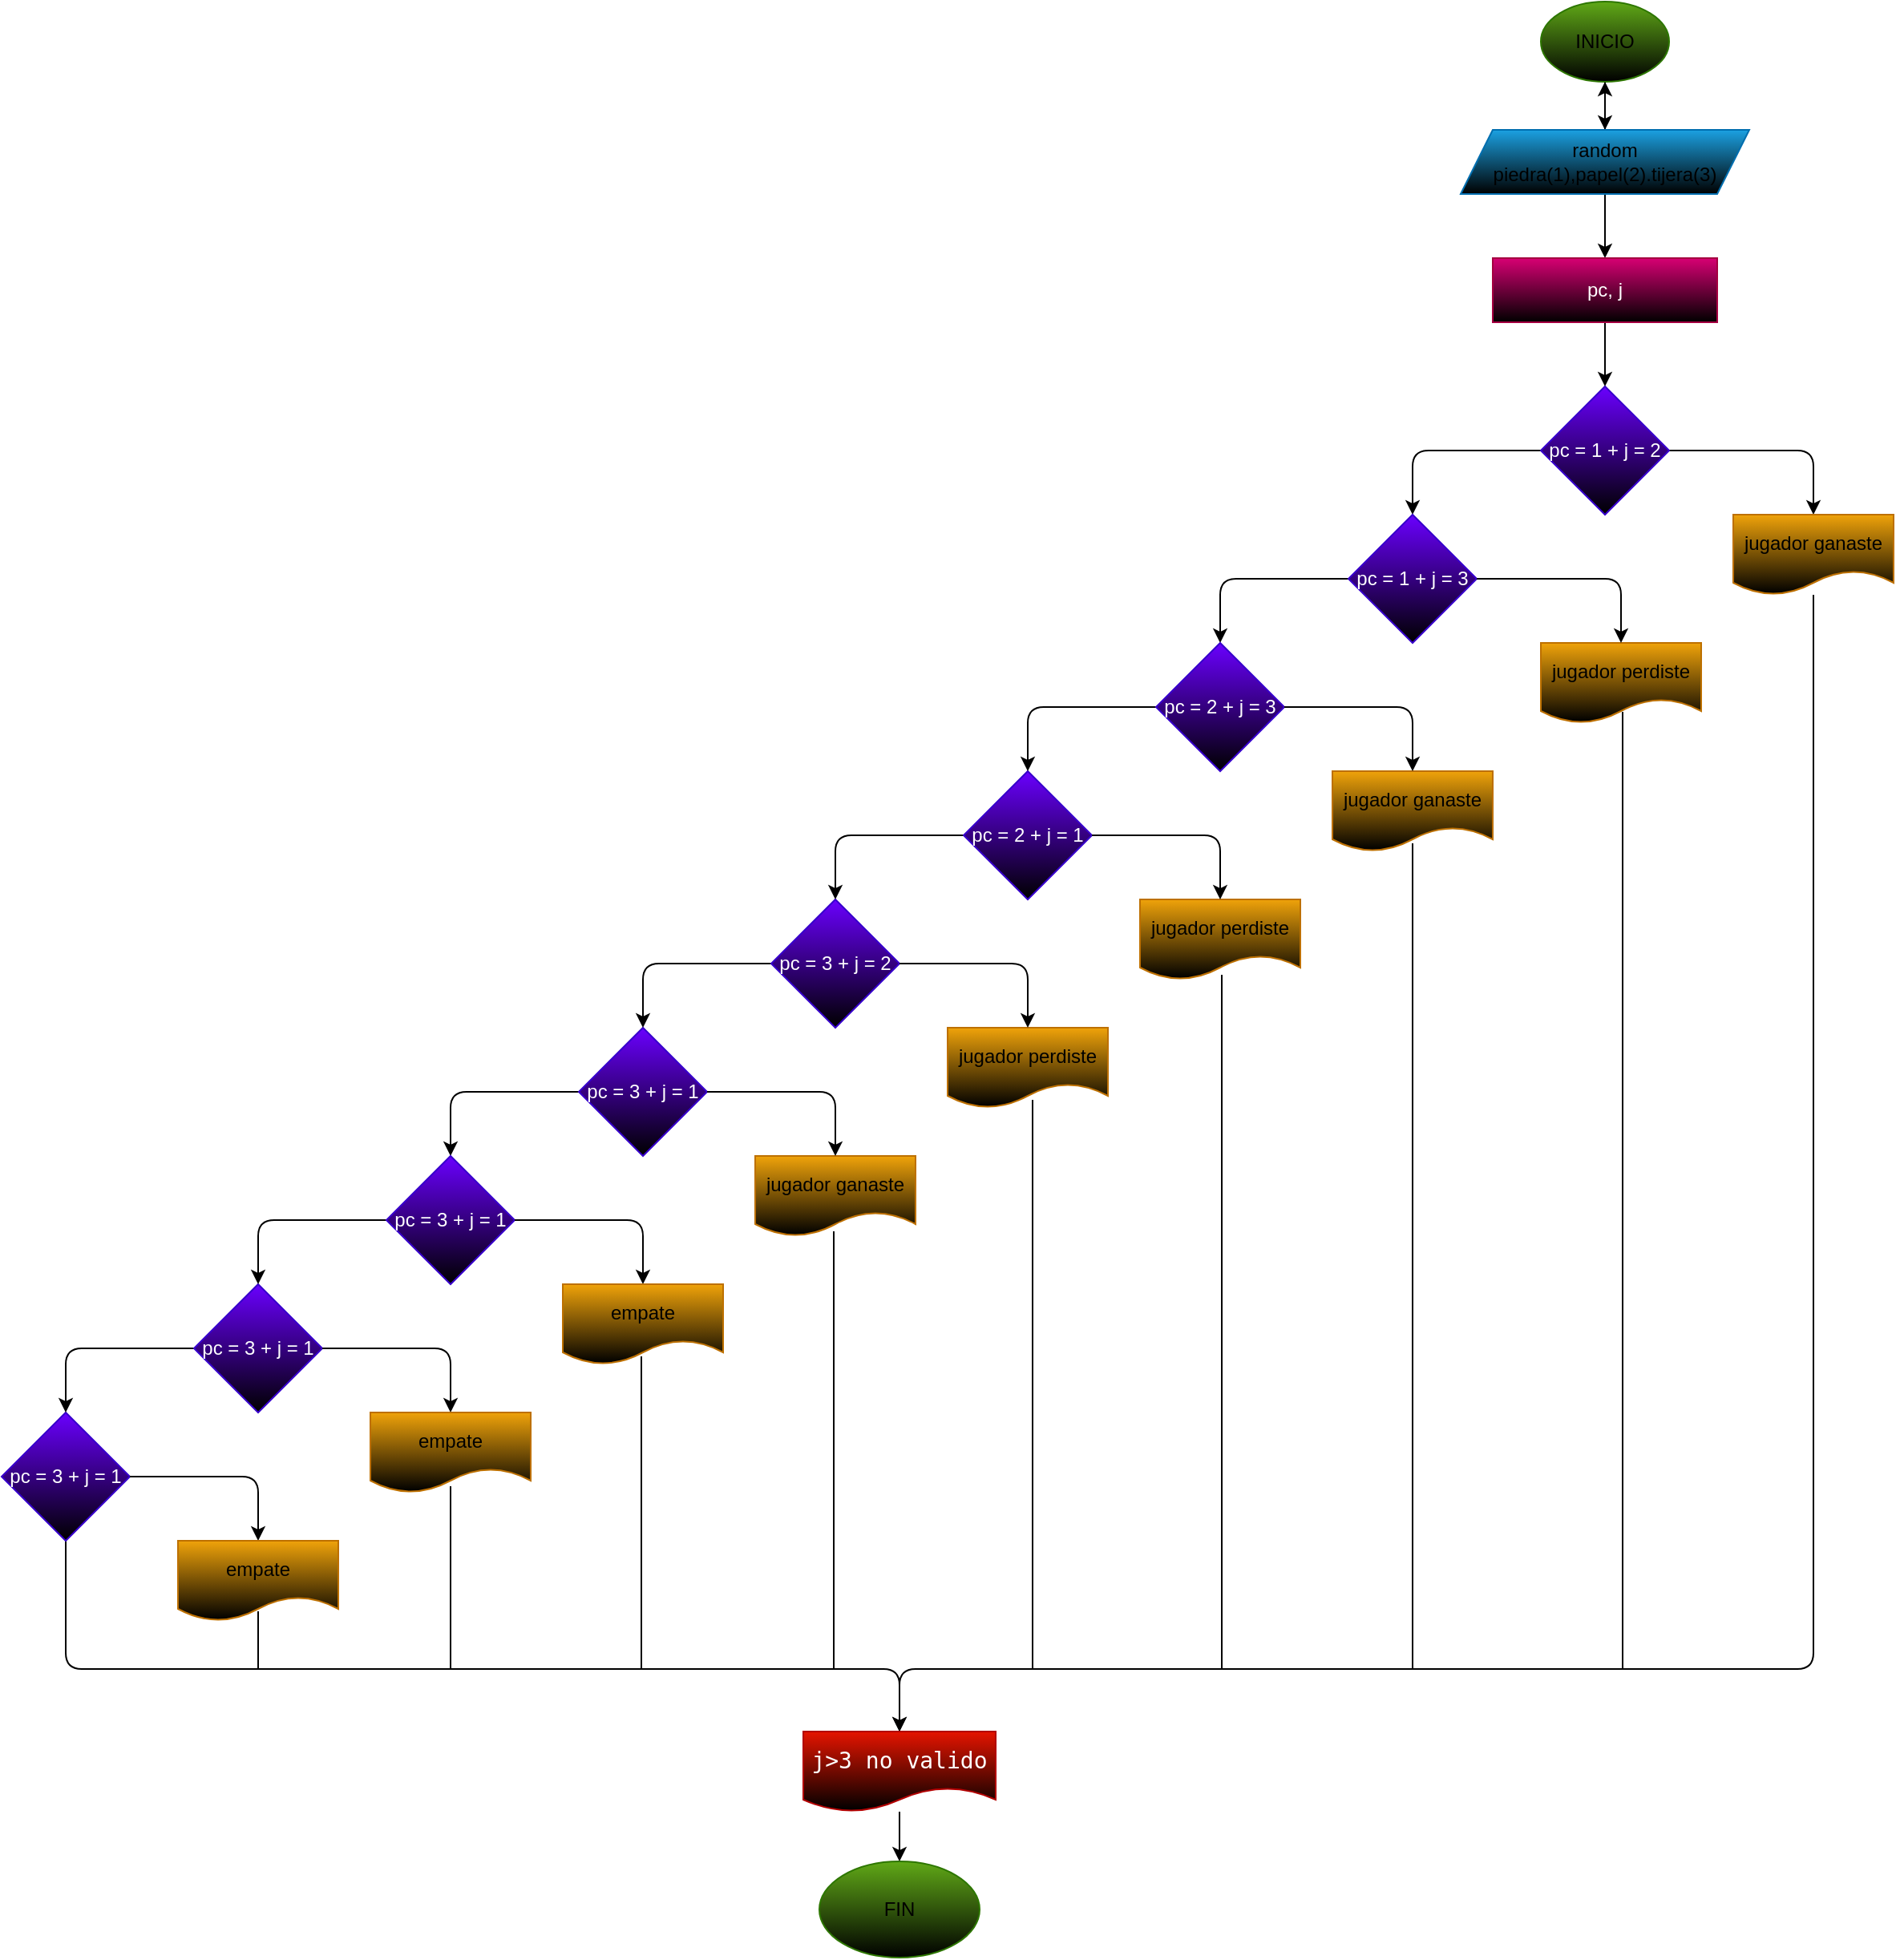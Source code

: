 <mxfile>
    <diagram id="rECtitsuCLneAVxaIdUE" name="Página-1">
        <mxGraphModel dx="1606" dy="484" grid="1" gridSize="10" guides="1" tooltips="1" connect="1" arrows="1" fold="1" page="1" pageScale="1" pageWidth="827" pageHeight="1169" math="0" shadow="0">
            <root>
                <mxCell id="0"/>
                <mxCell id="1" parent="0"/>
                <mxCell id="4" style="edgeStyle=none;html=1;" edge="1" parent="1" source="2" target="5">
                    <mxGeometry relative="1" as="geometry">
                        <mxPoint x="320" y="120" as="targetPoint"/>
                    </mxGeometry>
                </mxCell>
                <mxCell id="2" value="&lt;font color=&quot;#000000&quot;&gt;INICIO&lt;/font&gt;" style="ellipse;whiteSpace=wrap;html=1;fillColor=#60a917;fontColor=#ffffff;strokeColor=#2D7600;gradientColor=default;" vertex="1" parent="1">
                    <mxGeometry x="280" y="40" width="80" height="50" as="geometry"/>
                </mxCell>
                <mxCell id="19" style="edgeStyle=none;html=1;" edge="1" parent="1" source="5" target="20">
                    <mxGeometry relative="1" as="geometry">
                        <mxPoint x="320" y="200" as="targetPoint"/>
                    </mxGeometry>
                </mxCell>
                <mxCell id="64" value="" style="edgeStyle=none;html=1;" edge="1" parent="1" source="5" target="2">
                    <mxGeometry relative="1" as="geometry"/>
                </mxCell>
                <mxCell id="5" value="&lt;font color=&quot;#000000&quot;&gt;random piedra(1),papel(2).tijera(3)&lt;/font&gt;" style="shape=parallelogram;perimeter=parallelogramPerimeter;whiteSpace=wrap;html=1;fixedSize=1;fillColor=#1ba1e2;fontColor=#ffffff;strokeColor=#006EAF;gradientColor=default;" vertex="1" parent="1">
                    <mxGeometry x="230" y="120" width="180" height="40" as="geometry"/>
                </mxCell>
                <mxCell id="14" style="edgeStyle=none;html=1;entryX=0.5;entryY=0;entryDx=0;entryDy=0;" edge="1" parent="1" source="7" target="9">
                    <mxGeometry relative="1" as="geometry">
                        <Array as="points">
                            <mxPoint x="200" y="320"/>
                        </Array>
                    </mxGeometry>
                </mxCell>
                <mxCell id="34" style="edgeStyle=none;html=1;entryX=0.5;entryY=0;entryDx=0;entryDy=0;" edge="1" parent="1" source="7" target="25">
                    <mxGeometry relative="1" as="geometry">
                        <Array as="points">
                            <mxPoint x="450" y="320"/>
                        </Array>
                    </mxGeometry>
                </mxCell>
                <mxCell id="7" value="pc = 1 + j = 2" style="rhombus;whiteSpace=wrap;html=1;fillColor=#6a00ff;fontColor=#ffffff;strokeColor=#3700CC;gradientColor=default;" vertex="1" parent="1">
                    <mxGeometry x="280" y="280" width="80" height="80" as="geometry"/>
                </mxCell>
                <mxCell id="15" style="edgeStyle=none;html=1;entryX=0.5;entryY=0;entryDx=0;entryDy=0;" edge="1" parent="1" source="9" target="13">
                    <mxGeometry relative="1" as="geometry">
                        <Array as="points">
                            <mxPoint x="80" y="400"/>
                        </Array>
                    </mxGeometry>
                </mxCell>
                <mxCell id="9" value="pc = 1 + j = 3" style="rhombus;whiteSpace=wrap;html=1;fillColor=#6a00ff;fontColor=#ffffff;strokeColor=#3700CC;gradientColor=default;" vertex="1" parent="1">
                    <mxGeometry x="160" y="360" width="80" height="80" as="geometry"/>
                </mxCell>
                <mxCell id="43" style="edgeStyle=none;html=1;entryX=0.5;entryY=0;entryDx=0;entryDy=0;" edge="1" parent="1" source="10" target="42">
                    <mxGeometry relative="1" as="geometry">
                        <Array as="points">
                            <mxPoint x="-400" y="720"/>
                        </Array>
                    </mxGeometry>
                </mxCell>
                <mxCell id="10" value="pc = 3 + j = 1" style="rhombus;whiteSpace=wrap;html=1;fillColor=#6a00ff;fontColor=#ffffff;strokeColor=#3700CC;gradientColor=default;" vertex="1" parent="1">
                    <mxGeometry x="-320" y="680" width="80" height="80" as="geometry"/>
                </mxCell>
                <mxCell id="18" style="edgeStyle=none;html=1;entryX=0.5;entryY=0;entryDx=0;entryDy=0;" edge="1" parent="1" source="11" target="10">
                    <mxGeometry relative="1" as="geometry">
                        <Array as="points">
                            <mxPoint x="-280" y="640"/>
                        </Array>
                    </mxGeometry>
                </mxCell>
                <mxCell id="11" value="pc = 3 + j = 2" style="rhombus;whiteSpace=wrap;html=1;fillColor=#6a00ff;fontColor=#ffffff;strokeColor=#3700CC;gradientColor=default;" vertex="1" parent="1">
                    <mxGeometry x="-200" y="600" width="80" height="80" as="geometry"/>
                </mxCell>
                <mxCell id="17" style="edgeStyle=none;html=1;entryX=0.5;entryY=0;entryDx=0;entryDy=0;" edge="1" parent="1" source="12" target="11">
                    <mxGeometry relative="1" as="geometry">
                        <Array as="points">
                            <mxPoint x="-160" y="560"/>
                        </Array>
                    </mxGeometry>
                </mxCell>
                <mxCell id="12" value="pc = 2 + j = 1" style="rhombus;whiteSpace=wrap;html=1;fillColor=#6a00ff;fontColor=#ffffff;strokeColor=#3700CC;gradientColor=default;" vertex="1" parent="1">
                    <mxGeometry x="-80" y="520" width="80" height="80" as="geometry"/>
                </mxCell>
                <mxCell id="16" style="edgeStyle=none;html=1;entryX=0.5;entryY=0;entryDx=0;entryDy=0;" edge="1" parent="1" source="13" target="12">
                    <mxGeometry relative="1" as="geometry">
                        <Array as="points">
                            <mxPoint x="-40" y="480"/>
                        </Array>
                    </mxGeometry>
                </mxCell>
                <mxCell id="13" value="pc = 2 + j = 3" style="rhombus;whiteSpace=wrap;html=1;fillColor=#6a00ff;fontColor=#ffffff;strokeColor=#3700CC;gradientColor=default;" vertex="1" parent="1">
                    <mxGeometry x="40" y="440" width="80" height="80" as="geometry"/>
                </mxCell>
                <mxCell id="22" style="edgeStyle=none;html=1;entryX=0.5;entryY=0;entryDx=0;entryDy=0;" edge="1" parent="1" source="20" target="7">
                    <mxGeometry relative="1" as="geometry"/>
                </mxCell>
                <mxCell id="20" value="pc, j" style="rounded=0;whiteSpace=wrap;html=1;fillColor=#d80073;fontColor=#ffffff;strokeColor=#A50040;gradientColor=default;" vertex="1" parent="1">
                    <mxGeometry x="250" y="200" width="140" height="40" as="geometry"/>
                </mxCell>
                <mxCell id="55" style="edgeStyle=none;html=1;entryX=0.5;entryY=0;entryDx=0;entryDy=0;" edge="1" parent="1" source="25" target="52">
                    <mxGeometry relative="1" as="geometry">
                        <Array as="points">
                            <mxPoint x="450" y="1080"/>
                            <mxPoint x="-120" y="1080"/>
                        </Array>
                    </mxGeometry>
                </mxCell>
                <mxCell id="25" value="jugador ganaste" style="shape=document;whiteSpace=wrap;html=1;boundedLbl=1;fillColor=#f0a30a;fontColor=#000000;strokeColor=#BD7000;gradientColor=default;" vertex="1" parent="1">
                    <mxGeometry x="400" y="360" width="100" height="50" as="geometry"/>
                </mxCell>
                <mxCell id="26" value="jugador perdiste" style="shape=document;whiteSpace=wrap;html=1;boundedLbl=1;fillColor=#f0a30a;fontColor=#000000;strokeColor=#BD7000;gradientColor=default;" vertex="1" parent="1">
                    <mxGeometry x="-90" y="680" width="100" height="50" as="geometry"/>
                </mxCell>
                <mxCell id="28" value="jugador ganaste" style="shape=document;whiteSpace=wrap;html=1;boundedLbl=1;fillColor=#f0a30a;fontColor=#000000;strokeColor=#BD7000;gradientColor=default;" vertex="1" parent="1">
                    <mxGeometry x="150" y="520" width="100" height="50" as="geometry"/>
                </mxCell>
                <mxCell id="29" value="jugador perdiste" style="shape=document;whiteSpace=wrap;html=1;boundedLbl=1;fillColor=#f0a30a;fontColor=#000000;strokeColor=#BD7000;gradientColor=default;" vertex="1" parent="1">
                    <mxGeometry x="280" y="440" width="100" height="50" as="geometry"/>
                </mxCell>
                <mxCell id="32" value="jugador ganaste" style="shape=document;whiteSpace=wrap;html=1;boundedLbl=1;fillColor=#f0a30a;fontColor=#000000;strokeColor=#BD7000;gradientColor=default;" vertex="1" parent="1">
                    <mxGeometry x="-210" y="760" width="100" height="50" as="geometry"/>
                </mxCell>
                <mxCell id="33" value="jugador perdiste" style="shape=document;whiteSpace=wrap;html=1;boundedLbl=1;fillColor=#f0a30a;fontColor=#000000;strokeColor=#BD7000;gradientColor=default;" vertex="1" parent="1">
                    <mxGeometry x="30" y="600" width="100" height="50" as="geometry"/>
                </mxCell>
                <mxCell id="35" style="edgeStyle=none;html=1;entryX=0.5;entryY=0;entryDx=0;entryDy=0;" edge="1" parent="1" target="32">
                    <mxGeometry relative="1" as="geometry">
                        <mxPoint x="-240" y="720" as="sourcePoint"/>
                        <mxPoint x="-150" y="760" as="targetPoint"/>
                        <Array as="points">
                            <mxPoint x="-160" y="720"/>
                        </Array>
                    </mxGeometry>
                </mxCell>
                <mxCell id="36" style="edgeStyle=none;html=1;entryX=0.5;entryY=0;entryDx=0;entryDy=0;" edge="1" parent="1" target="26">
                    <mxGeometry relative="1" as="geometry">
                        <mxPoint x="-120" y="640" as="sourcePoint"/>
                        <mxPoint x="-30" y="680" as="targetPoint"/>
                        <Array as="points">
                            <mxPoint x="-40" y="640"/>
                        </Array>
                    </mxGeometry>
                </mxCell>
                <mxCell id="37" style="edgeStyle=none;html=1;entryX=0.5;entryY=0;entryDx=0;entryDy=0;" edge="1" parent="1" target="33">
                    <mxGeometry relative="1" as="geometry">
                        <mxPoint y="560" as="sourcePoint"/>
                        <mxPoint x="90" y="600" as="targetPoint"/>
                        <Array as="points">
                            <mxPoint x="80" y="560"/>
                        </Array>
                    </mxGeometry>
                </mxCell>
                <mxCell id="38" style="edgeStyle=none;html=1;entryX=0.5;entryY=0;entryDx=0;entryDy=0;" edge="1" parent="1" target="28">
                    <mxGeometry relative="1" as="geometry">
                        <mxPoint x="120" y="480" as="sourcePoint"/>
                        <mxPoint x="210" y="520" as="targetPoint"/>
                        <Array as="points">
                            <mxPoint x="200" y="480"/>
                        </Array>
                    </mxGeometry>
                </mxCell>
                <mxCell id="39" style="edgeStyle=none;html=1;entryX=0.5;entryY=0;entryDx=0;entryDy=0;" edge="1" parent="1">
                    <mxGeometry relative="1" as="geometry">
                        <mxPoint x="240" y="400" as="sourcePoint"/>
                        <mxPoint x="330" y="440" as="targetPoint"/>
                        <Array as="points">
                            <mxPoint x="330" y="400"/>
                        </Array>
                    </mxGeometry>
                </mxCell>
                <mxCell id="53" style="edgeStyle=none;html=1;entryX=0.5;entryY=0;entryDx=0;entryDy=0;" edge="1" parent="1" source="40" target="52">
                    <mxGeometry relative="1" as="geometry">
                        <Array as="points">
                            <mxPoint x="-640" y="1080"/>
                            <mxPoint x="-120" y="1080"/>
                        </Array>
                    </mxGeometry>
                </mxCell>
                <mxCell id="40" value="pc = 3 + j = 1" style="rhombus;whiteSpace=wrap;html=1;fillColor=#6a00ff;fontColor=#ffffff;strokeColor=#3700CC;gradientColor=default;" vertex="1" parent="1">
                    <mxGeometry x="-680" y="920" width="80" height="80" as="geometry"/>
                </mxCell>
                <mxCell id="45" style="edgeStyle=none;html=1;entryX=0.5;entryY=0;entryDx=0;entryDy=0;" edge="1" parent="1" source="41" target="40">
                    <mxGeometry relative="1" as="geometry">
                        <Array as="points">
                            <mxPoint x="-640" y="880"/>
                        </Array>
                    </mxGeometry>
                </mxCell>
                <mxCell id="41" value="pc = 3 + j = 1" style="rhombus;whiteSpace=wrap;html=1;fillColor=#6a00ff;fontColor=#ffffff;strokeColor=#3700CC;gradientColor=default;" vertex="1" parent="1">
                    <mxGeometry x="-560" y="840" width="80" height="80" as="geometry"/>
                </mxCell>
                <mxCell id="44" style="edgeStyle=none;html=1;entryX=0.5;entryY=0;entryDx=0;entryDy=0;" edge="1" parent="1" source="42" target="41">
                    <mxGeometry relative="1" as="geometry">
                        <Array as="points">
                            <mxPoint x="-520" y="800"/>
                        </Array>
                    </mxGeometry>
                </mxCell>
                <mxCell id="42" value="pc = 3 + j = 1" style="rhombus;whiteSpace=wrap;html=1;fillColor=#6a00ff;fontColor=#ffffff;strokeColor=#3700CC;gradientColor=default;" vertex="1" parent="1">
                    <mxGeometry x="-440" y="760" width="80" height="80" as="geometry"/>
                </mxCell>
                <mxCell id="46" style="edgeStyle=none;html=1;entryX=0.5;entryY=0;entryDx=0;entryDy=0;" edge="1" parent="1">
                    <mxGeometry relative="1" as="geometry">
                        <mxPoint x="-600" y="960" as="sourcePoint"/>
                        <mxPoint x="-520" y="1000" as="targetPoint"/>
                        <Array as="points">
                            <mxPoint x="-520" y="960"/>
                        </Array>
                    </mxGeometry>
                </mxCell>
                <mxCell id="47" style="edgeStyle=none;html=1;entryX=0.5;entryY=0;entryDx=0;entryDy=0;" edge="1" parent="1">
                    <mxGeometry relative="1" as="geometry">
                        <mxPoint x="-480" y="880" as="sourcePoint"/>
                        <mxPoint x="-400" y="920" as="targetPoint"/>
                        <Array as="points">
                            <mxPoint x="-400" y="880"/>
                        </Array>
                    </mxGeometry>
                </mxCell>
                <mxCell id="48" style="edgeStyle=none;html=1;entryX=0.5;entryY=0;entryDx=0;entryDy=0;" edge="1" parent="1">
                    <mxGeometry relative="1" as="geometry">
                        <mxPoint x="-360" y="800" as="sourcePoint"/>
                        <mxPoint x="-280" y="840" as="targetPoint"/>
                        <Array as="points">
                            <mxPoint x="-280" y="800"/>
                        </Array>
                    </mxGeometry>
                </mxCell>
                <mxCell id="49" value="empate" style="shape=document;whiteSpace=wrap;html=1;boundedLbl=1;fillColor=#f0a30a;fontColor=#000000;strokeColor=#BD7000;gradientColor=default;" vertex="1" parent="1">
                    <mxGeometry x="-570" y="1000" width="100" height="50" as="geometry"/>
                </mxCell>
                <mxCell id="50" value="empate" style="shape=document;whiteSpace=wrap;html=1;boundedLbl=1;fillColor=#f0a30a;fontColor=#000000;strokeColor=#BD7000;gradientColor=default;" vertex="1" parent="1">
                    <mxGeometry x="-450" y="920" width="100" height="50" as="geometry"/>
                </mxCell>
                <mxCell id="51" value="empate" style="shape=document;whiteSpace=wrap;html=1;boundedLbl=1;fillColor=#f0a30a;fontColor=#000000;strokeColor=#BD7000;gradientColor=default;" vertex="1" parent="1">
                    <mxGeometry x="-330" y="840" width="100" height="50" as="geometry"/>
                </mxCell>
                <mxCell id="65" style="edgeStyle=none;html=1;" edge="1" parent="1" source="52">
                    <mxGeometry relative="1" as="geometry">
                        <mxPoint x="-120" y="1200.0" as="targetPoint"/>
                    </mxGeometry>
                </mxCell>
                <mxCell id="52" value="&lt;div style=&quot;font-family: &amp;quot;Droid Sans Mono&amp;quot;, &amp;quot;monospace&amp;quot;, monospace; font-size: 14px; line-height: 19px;&quot;&gt;j&amp;gt;3 no valido&lt;/div&gt;" style="shape=document;whiteSpace=wrap;html=1;boundedLbl=1;fillColor=#e51400;fontColor=#ffffff;strokeColor=#B20000;gradientColor=default;" vertex="1" parent="1">
                    <mxGeometry x="-180" y="1119" width="120" height="50" as="geometry"/>
                </mxCell>
                <mxCell id="56" value="" style="endArrow=none;html=1;entryX=0.51;entryY=0.86;entryDx=0;entryDy=0;entryPerimeter=0;" edge="1" parent="1" target="29">
                    <mxGeometry width="50" height="50" relative="1" as="geometry">
                        <mxPoint x="331" y="1080" as="sourcePoint"/>
                        <mxPoint x="160" y="580" as="targetPoint"/>
                    </mxGeometry>
                </mxCell>
                <mxCell id="57" value="" style="endArrow=none;html=1;entryX=0.5;entryY=0.9;entryDx=0;entryDy=0;entryPerimeter=0;" edge="1" parent="1" target="28">
                    <mxGeometry width="50" height="50" relative="1" as="geometry">
                        <mxPoint x="200" y="1080" as="sourcePoint"/>
                        <mxPoint x="160" y="710" as="targetPoint"/>
                    </mxGeometry>
                </mxCell>
                <mxCell id="58" value="" style="endArrow=none;html=1;entryX=0.51;entryY=0.94;entryDx=0;entryDy=0;entryPerimeter=0;" edge="1" parent="1" target="33">
                    <mxGeometry width="50" height="50" relative="1" as="geometry">
                        <mxPoint x="81" y="1080" as="sourcePoint"/>
                        <mxPoint x="160" y="680" as="targetPoint"/>
                    </mxGeometry>
                </mxCell>
                <mxCell id="59" value="" style="endArrow=none;html=1;entryX=0.49;entryY=0.94;entryDx=0;entryDy=0;entryPerimeter=0;" edge="1" parent="1" target="32">
                    <mxGeometry width="50" height="50" relative="1" as="geometry">
                        <mxPoint x="-161" y="1080" as="sourcePoint"/>
                        <mxPoint x="-170" y="890" as="targetPoint"/>
                    </mxGeometry>
                </mxCell>
                <mxCell id="60" value="" style="endArrow=none;html=1;entryX=0.53;entryY=0.9;entryDx=0;entryDy=0;entryPerimeter=0;" edge="1" parent="1" target="26">
                    <mxGeometry width="50" height="50" relative="1" as="geometry">
                        <mxPoint x="-37" y="1080" as="sourcePoint"/>
                        <mxPoint x="-170" y="890" as="targetPoint"/>
                    </mxGeometry>
                </mxCell>
                <mxCell id="61" value="" style="endArrow=none;html=1;exitX=0.5;exitY=0.88;exitDx=0;exitDy=0;exitPerimeter=0;" edge="1" parent="1" source="49">
                    <mxGeometry width="50" height="50" relative="1" as="geometry">
                        <mxPoint x="-220" y="1050" as="sourcePoint"/>
                        <mxPoint x="-520" y="1080" as="targetPoint"/>
                    </mxGeometry>
                </mxCell>
                <mxCell id="62" value="" style="endArrow=none;html=1;entryX=0.49;entryY=0.9;entryDx=0;entryDy=0;entryPerimeter=0;" edge="1" parent="1" target="51">
                    <mxGeometry width="50" height="50" relative="1" as="geometry">
                        <mxPoint x="-281" y="1080" as="sourcePoint"/>
                        <mxPoint x="-430" y="1000" as="targetPoint"/>
                    </mxGeometry>
                </mxCell>
                <mxCell id="63" value="" style="endArrow=none;html=1;entryX=0.5;entryY=0.92;entryDx=0;entryDy=0;entryPerimeter=0;" edge="1" parent="1" target="50">
                    <mxGeometry width="50" height="50" relative="1" as="geometry">
                        <mxPoint x="-400" y="1080" as="sourcePoint"/>
                        <mxPoint x="-400" y="970" as="targetPoint"/>
                    </mxGeometry>
                </mxCell>
                <mxCell id="66" value="&lt;font color=&quot;#000000&quot;&gt;FIN&lt;/font&gt;" style="ellipse;whiteSpace=wrap;html=1;labelBackgroundColor=none;fillColor=#60a917;fontColor=#ffffff;strokeColor=#2D7600;gradientColor=default;" vertex="1" parent="1">
                    <mxGeometry x="-170" y="1200" width="100" height="60" as="geometry"/>
                </mxCell>
            </root>
        </mxGraphModel>
    </diagram>
</mxfile>